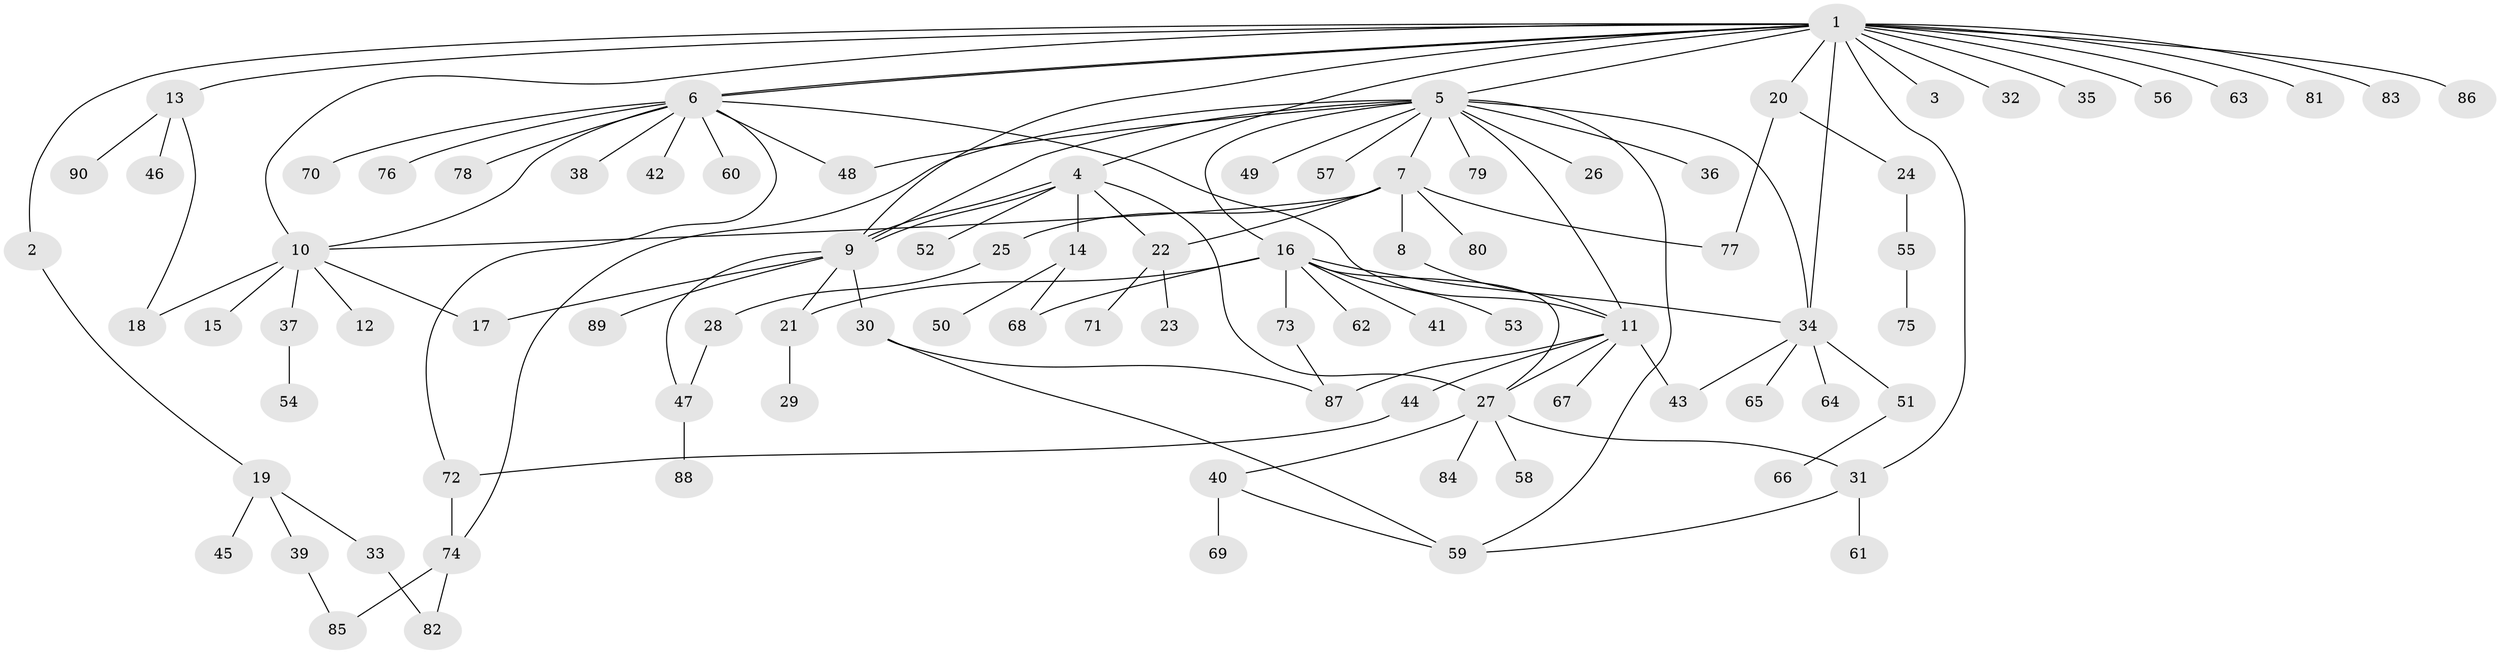 // Generated by graph-tools (version 1.1) at 2025/11/02/27/25 16:11:10]
// undirected, 90 vertices, 120 edges
graph export_dot {
graph [start="1"]
  node [color=gray90,style=filled];
  1;
  2;
  3;
  4;
  5;
  6;
  7;
  8;
  9;
  10;
  11;
  12;
  13;
  14;
  15;
  16;
  17;
  18;
  19;
  20;
  21;
  22;
  23;
  24;
  25;
  26;
  27;
  28;
  29;
  30;
  31;
  32;
  33;
  34;
  35;
  36;
  37;
  38;
  39;
  40;
  41;
  42;
  43;
  44;
  45;
  46;
  47;
  48;
  49;
  50;
  51;
  52;
  53;
  54;
  55;
  56;
  57;
  58;
  59;
  60;
  61;
  62;
  63;
  64;
  65;
  66;
  67;
  68;
  69;
  70;
  71;
  72;
  73;
  74;
  75;
  76;
  77;
  78;
  79;
  80;
  81;
  82;
  83;
  84;
  85;
  86;
  87;
  88;
  89;
  90;
  1 -- 2;
  1 -- 3;
  1 -- 4;
  1 -- 5;
  1 -- 6;
  1 -- 6;
  1 -- 9;
  1 -- 10;
  1 -- 13;
  1 -- 20;
  1 -- 31;
  1 -- 32;
  1 -- 34;
  1 -- 35;
  1 -- 56;
  1 -- 63;
  1 -- 81;
  1 -- 83;
  1 -- 86;
  2 -- 19;
  4 -- 9;
  4 -- 9;
  4 -- 14;
  4 -- 22;
  4 -- 27;
  4 -- 52;
  5 -- 7;
  5 -- 9;
  5 -- 11;
  5 -- 16;
  5 -- 26;
  5 -- 34;
  5 -- 36;
  5 -- 48;
  5 -- 49;
  5 -- 57;
  5 -- 59;
  5 -- 74;
  5 -- 79;
  6 -- 10;
  6 -- 11;
  6 -- 38;
  6 -- 42;
  6 -- 48;
  6 -- 60;
  6 -- 70;
  6 -- 72;
  6 -- 76;
  6 -- 78;
  7 -- 8;
  7 -- 10;
  7 -- 22;
  7 -- 25;
  7 -- 77;
  7 -- 80;
  8 -- 11;
  9 -- 17;
  9 -- 21;
  9 -- 30;
  9 -- 47;
  9 -- 89;
  10 -- 12;
  10 -- 15;
  10 -- 17;
  10 -- 18;
  10 -- 37;
  11 -- 27;
  11 -- 43;
  11 -- 44;
  11 -- 67;
  11 -- 87;
  13 -- 18;
  13 -- 46;
  13 -- 90;
  14 -- 50;
  14 -- 68;
  16 -- 21;
  16 -- 27;
  16 -- 34;
  16 -- 41;
  16 -- 53;
  16 -- 62;
  16 -- 68;
  16 -- 73;
  19 -- 33;
  19 -- 39;
  19 -- 45;
  20 -- 24;
  20 -- 77;
  21 -- 29;
  22 -- 23;
  22 -- 71;
  24 -- 55;
  25 -- 28;
  27 -- 31;
  27 -- 40;
  27 -- 58;
  27 -- 84;
  28 -- 47;
  30 -- 59;
  30 -- 87;
  31 -- 59;
  31 -- 61;
  33 -- 82;
  34 -- 43;
  34 -- 51;
  34 -- 64;
  34 -- 65;
  37 -- 54;
  39 -- 85;
  40 -- 59;
  40 -- 69;
  44 -- 72;
  47 -- 88;
  51 -- 66;
  55 -- 75;
  72 -- 74;
  73 -- 87;
  74 -- 82;
  74 -- 85;
}
